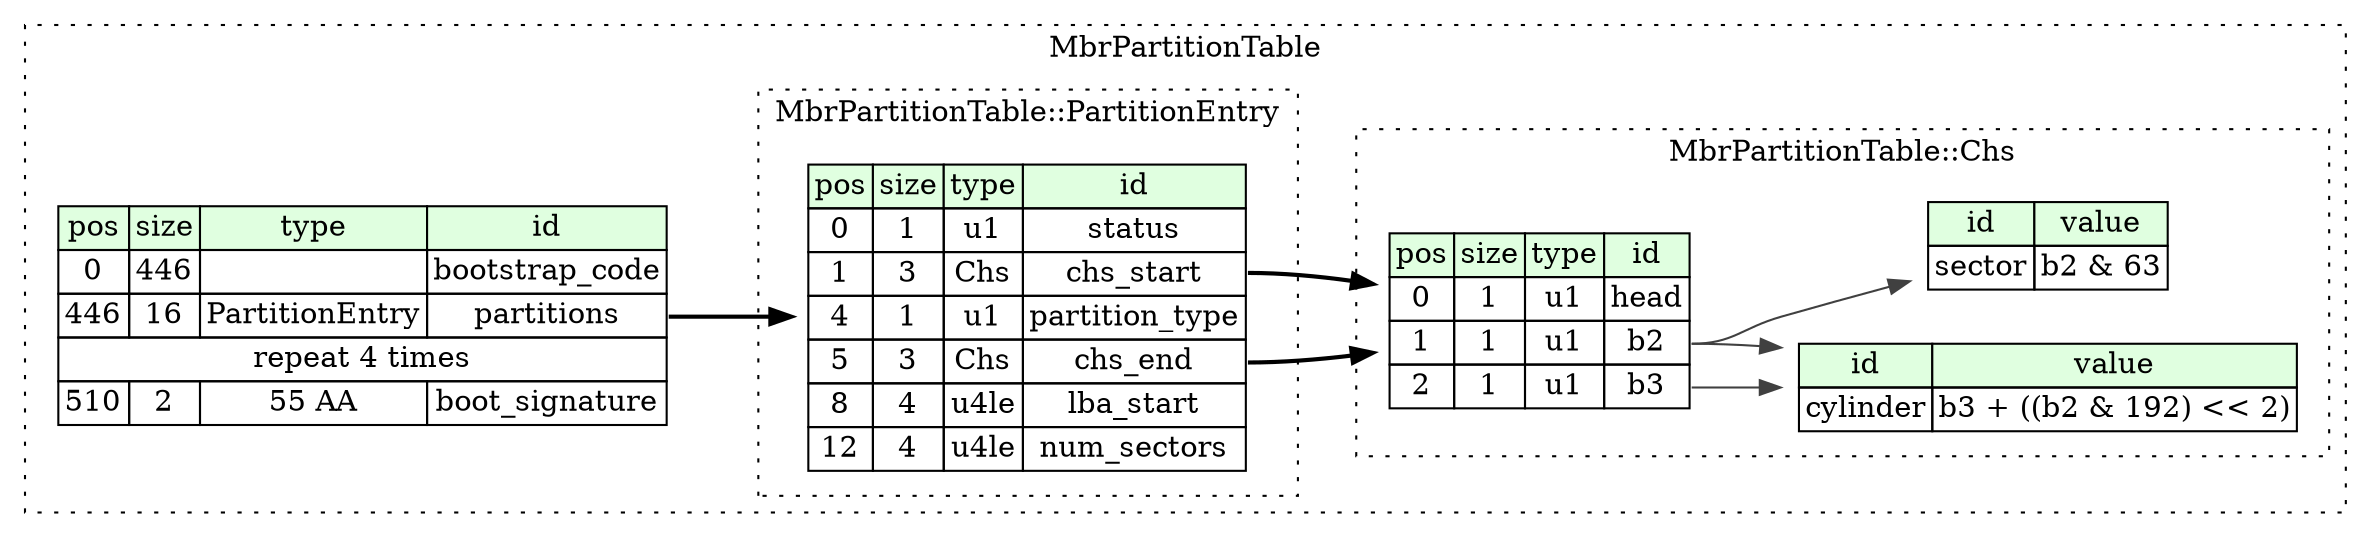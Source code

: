 digraph {
	rankdir=LR;
	node [shape=plaintext];
	subgraph cluster__mbr_partition_table {
		label="MbrPartitionTable";
		graph[style=dotted];

		mbr_partition_table__seq [label=<<TABLE BORDER="0" CELLBORDER="1" CELLSPACING="0">
			<TR><TD BGCOLOR="#E0FFE0">pos</TD><TD BGCOLOR="#E0FFE0">size</TD><TD BGCOLOR="#E0FFE0">type</TD><TD BGCOLOR="#E0FFE0">id</TD></TR>
			<TR><TD PORT="bootstrap_code_pos">0</TD><TD PORT="bootstrap_code_size">446</TD><TD></TD><TD PORT="bootstrap_code_type">bootstrap_code</TD></TR>
			<TR><TD PORT="partitions_pos">446</TD><TD PORT="partitions_size">16</TD><TD>PartitionEntry</TD><TD PORT="partitions_type">partitions</TD></TR>
			<TR><TD COLSPAN="4" PORT="partitions__repeat">repeat 4 times</TD></TR>
			<TR><TD PORT="boot_signature_pos">510</TD><TD PORT="boot_signature_size">2</TD><TD>55 AA</TD><TD PORT="boot_signature_type">boot_signature</TD></TR>
		</TABLE>>];
		subgraph cluster__chs {
			label="MbrPartitionTable::Chs";
			graph[style=dotted];

			chs__seq [label=<<TABLE BORDER="0" CELLBORDER="1" CELLSPACING="0">
				<TR><TD BGCOLOR="#E0FFE0">pos</TD><TD BGCOLOR="#E0FFE0">size</TD><TD BGCOLOR="#E0FFE0">type</TD><TD BGCOLOR="#E0FFE0">id</TD></TR>
				<TR><TD PORT="head_pos">0</TD><TD PORT="head_size">1</TD><TD>u1</TD><TD PORT="head_type">head</TD></TR>
				<TR><TD PORT="b2_pos">1</TD><TD PORT="b2_size">1</TD><TD>u1</TD><TD PORT="b2_type">b2</TD></TR>
				<TR><TD PORT="b3_pos">2</TD><TD PORT="b3_size">1</TD><TD>u1</TD><TD PORT="b3_type">b3</TD></TR>
			</TABLE>>];
			chs__inst__cylinder [label=<<TABLE BORDER="0" CELLBORDER="1" CELLSPACING="0">
				<TR><TD BGCOLOR="#E0FFE0">id</TD><TD BGCOLOR="#E0FFE0">value</TD></TR>
				<TR><TD>cylinder</TD><TD>b3 + ((b2 &amp; 192) &lt;&lt; 2)</TD></TR>
			</TABLE>>];
			chs__inst__sector [label=<<TABLE BORDER="0" CELLBORDER="1" CELLSPACING="0">
				<TR><TD BGCOLOR="#E0FFE0">id</TD><TD BGCOLOR="#E0FFE0">value</TD></TR>
				<TR><TD>sector</TD><TD>b2 &amp; 63</TD></TR>
			</TABLE>>];
		}
		subgraph cluster__partition_entry {
			label="MbrPartitionTable::PartitionEntry";
			graph[style=dotted];

			partition_entry__seq [label=<<TABLE BORDER="0" CELLBORDER="1" CELLSPACING="0">
				<TR><TD BGCOLOR="#E0FFE0">pos</TD><TD BGCOLOR="#E0FFE0">size</TD><TD BGCOLOR="#E0FFE0">type</TD><TD BGCOLOR="#E0FFE0">id</TD></TR>
				<TR><TD PORT="status_pos">0</TD><TD PORT="status_size">1</TD><TD>u1</TD><TD PORT="status_type">status</TD></TR>
				<TR><TD PORT="chs_start_pos">1</TD><TD PORT="chs_start_size">3</TD><TD>Chs</TD><TD PORT="chs_start_type">chs_start</TD></TR>
				<TR><TD PORT="partition_type_pos">4</TD><TD PORT="partition_type_size">1</TD><TD>u1</TD><TD PORT="partition_type_type">partition_type</TD></TR>
				<TR><TD PORT="chs_end_pos">5</TD><TD PORT="chs_end_size">3</TD><TD>Chs</TD><TD PORT="chs_end_type">chs_end</TD></TR>
				<TR><TD PORT="lba_start_pos">8</TD><TD PORT="lba_start_size">4</TD><TD>u4le</TD><TD PORT="lba_start_type">lba_start</TD></TR>
				<TR><TD PORT="num_sectors_pos">12</TD><TD PORT="num_sectors_size">4</TD><TD>u4le</TD><TD PORT="num_sectors_type">num_sectors</TD></TR>
			</TABLE>>];
		}
	}
	mbr_partition_table__seq:partitions_type -> partition_entry__seq [style=bold];
	chs__seq:b3_type -> chs__inst__cylinder [color="#404040"];
	chs__seq:b2_type -> chs__inst__cylinder [color="#404040"];
	chs__seq:b2_type -> chs__inst__sector [color="#404040"];
	partition_entry__seq:chs_start_type -> chs__seq [style=bold];
	partition_entry__seq:chs_end_type -> chs__seq [style=bold];
}

